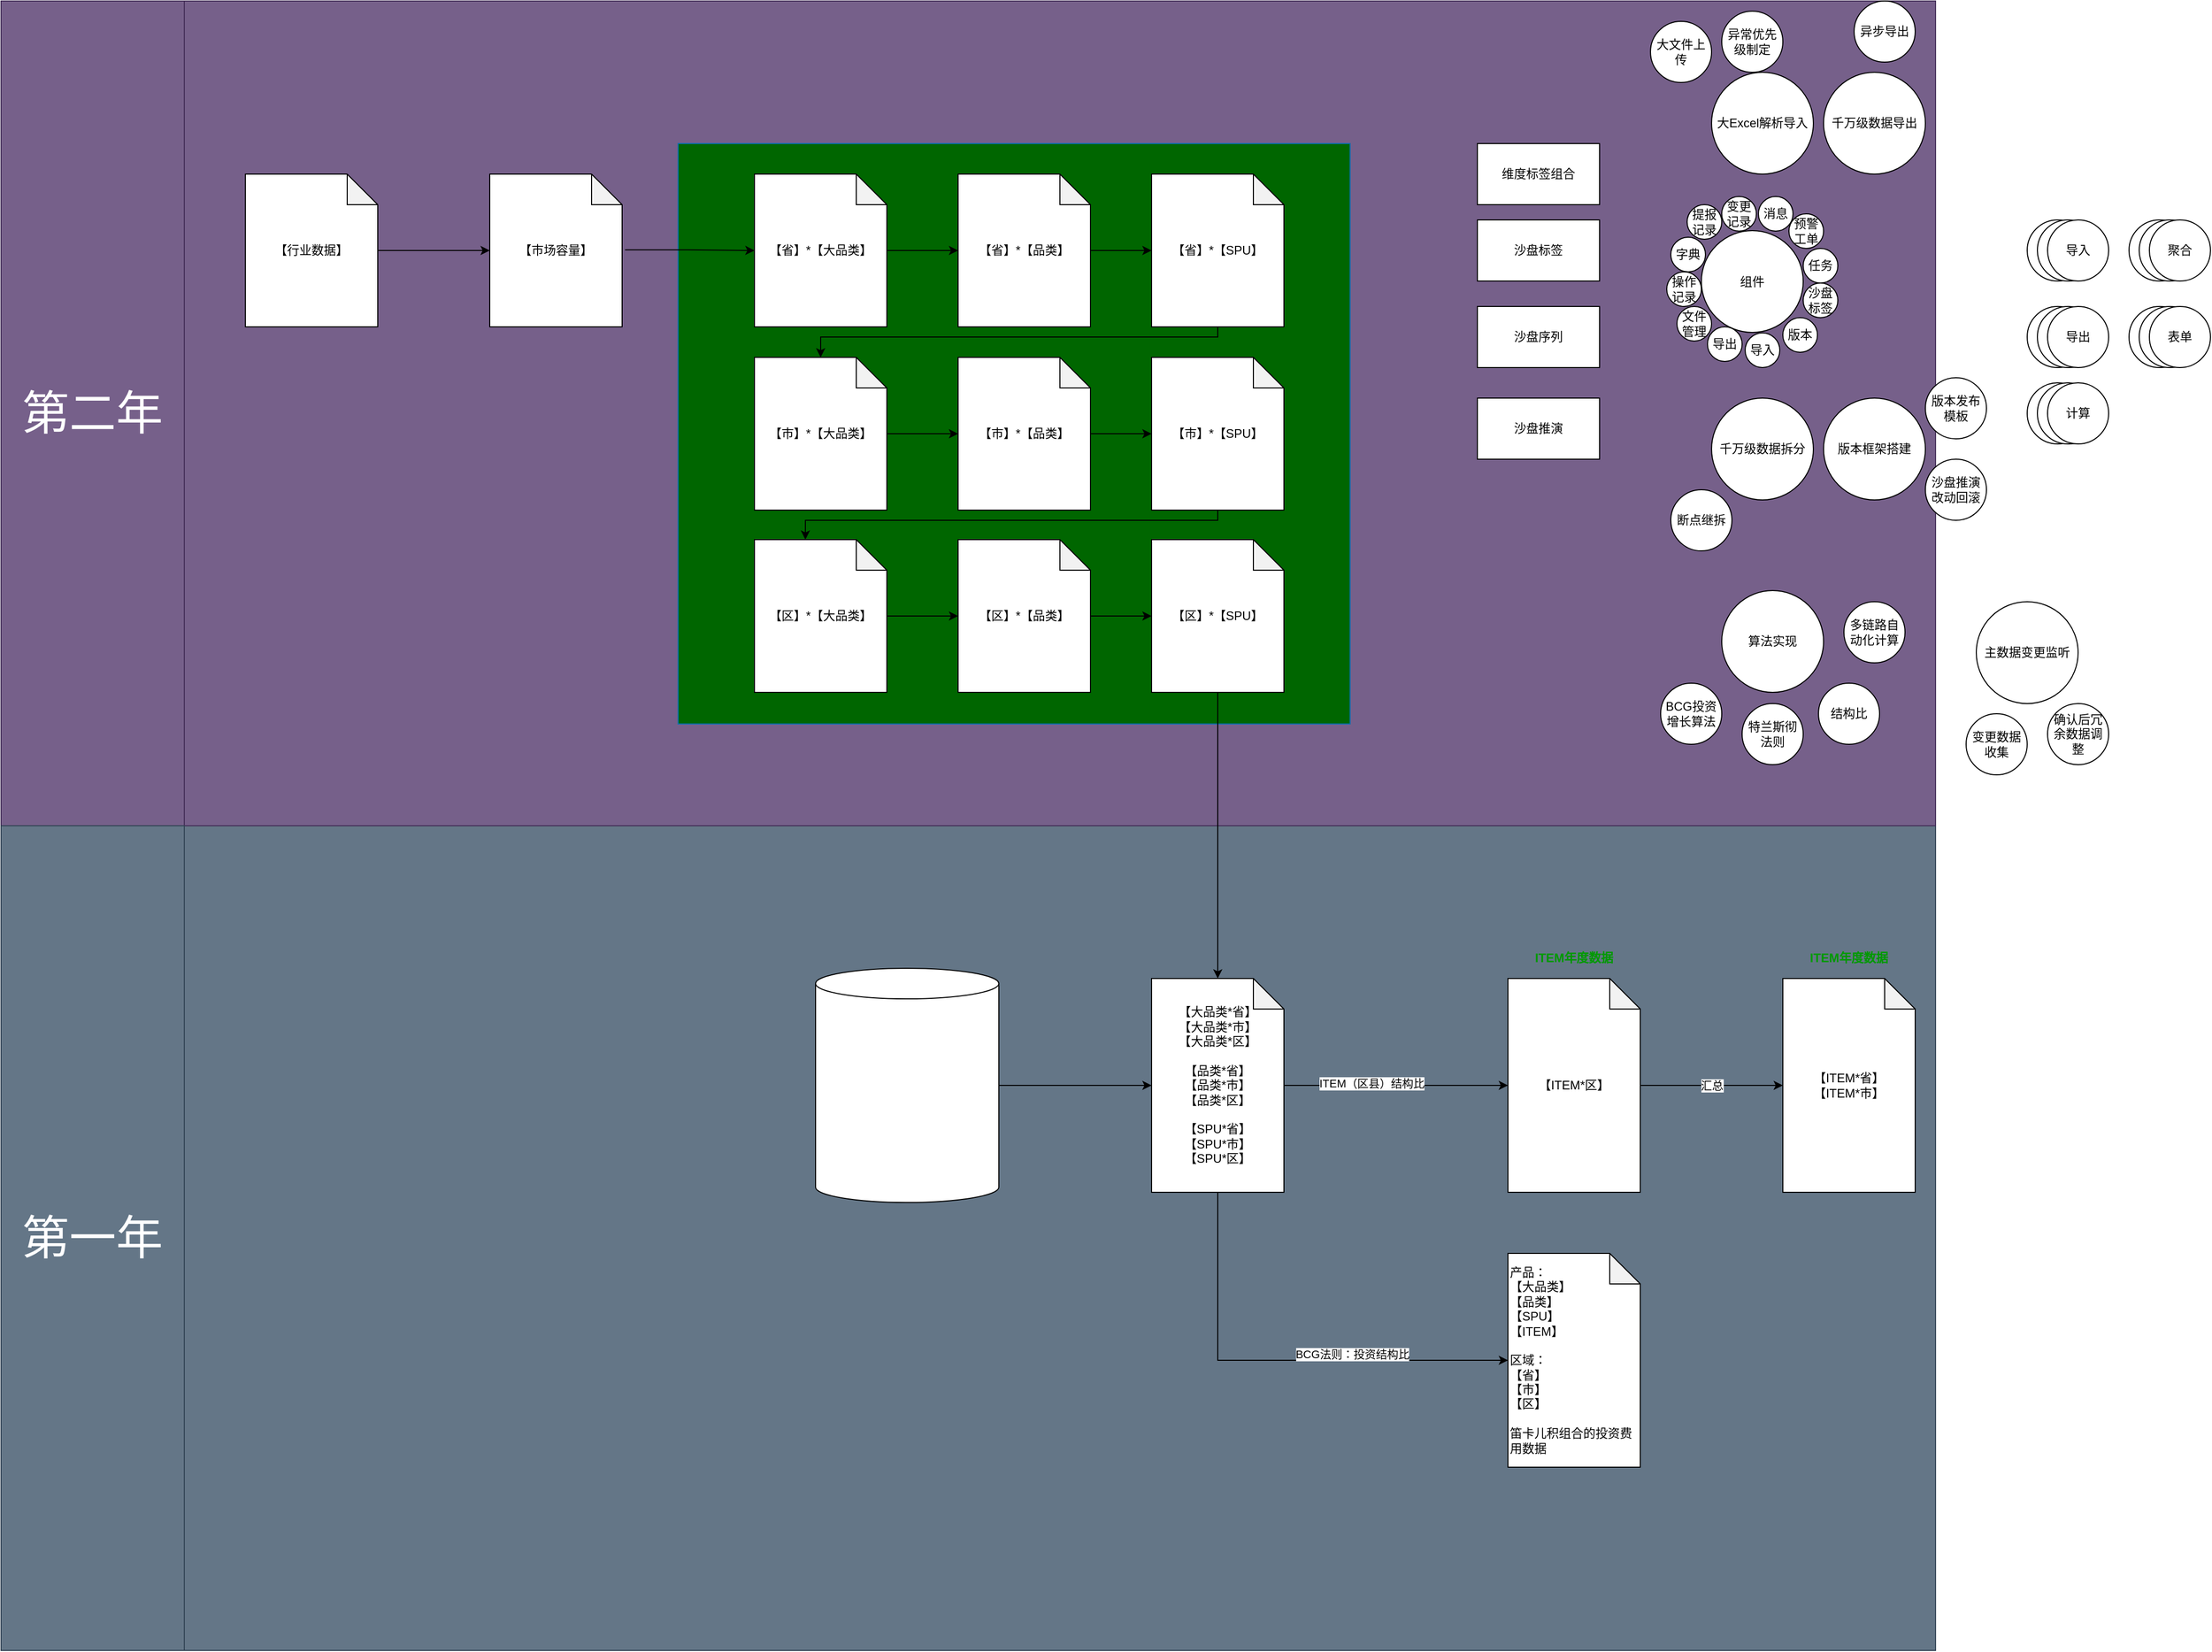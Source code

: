 <mxfile version="21.3.8" type="github">
  <diagram name="第 1 页" id="8OH2w3zE5pinLje4Pi6W">
    <mxGraphModel dx="3135" dy="1960" grid="1" gridSize="10" guides="1" tooltips="1" connect="1" arrows="1" fold="1" page="1" pageScale="1" pageWidth="827" pageHeight="1169" math="0" shadow="0">
      <root>
        <mxCell id="0" />
        <mxCell id="1" parent="0" />
        <mxCell id="eHLW0SlGa90sGgPydKtf-51" value="" style="rounded=0;whiteSpace=wrap;html=1;fillColor=#647687;fontColor=#ffffff;strokeColor=#314354;" vertex="1" parent="1">
          <mxGeometry x="-900" width="1720" height="810" as="geometry" />
        </mxCell>
        <mxCell id="eHLW0SlGa90sGgPydKtf-50" value="" style="rounded=0;whiteSpace=wrap;html=1;fillColor=#76608a;fontColor=#ffffff;strokeColor=#432D57;" vertex="1" parent="1">
          <mxGeometry x="-900" y="-810" width="1720" height="810" as="geometry" />
        </mxCell>
        <mxCell id="eHLW0SlGa90sGgPydKtf-46" value="" style="rounded=0;whiteSpace=wrap;html=1;fillColor=#006600;fontColor=#ffffff;strokeColor=#006EAF;" vertex="1" parent="1">
          <mxGeometry x="-415" y="-670" width="660" height="570" as="geometry" />
        </mxCell>
        <mxCell id="eHLW0SlGa90sGgPydKtf-5" value="" style="edgeStyle=orthogonalEdgeStyle;rounded=0;orthogonalLoop=1;jettySize=auto;html=1;" edge="1" parent="1" source="eHLW0SlGa90sGgPydKtf-2" target="eHLW0SlGa90sGgPydKtf-4">
          <mxGeometry relative="1" as="geometry" />
        </mxCell>
        <mxCell id="eHLW0SlGa90sGgPydKtf-7" value="ITEM（区县）结构比" style="edgeLabel;html=1;align=center;verticalAlign=middle;resizable=0;points=[];" vertex="1" connectable="0" parent="eHLW0SlGa90sGgPydKtf-5">
          <mxGeometry x="-0.22" y="2" relative="1" as="geometry">
            <mxPoint as="offset" />
          </mxGeometry>
        </mxCell>
        <mxCell id="eHLW0SlGa90sGgPydKtf-10" style="edgeStyle=orthogonalEdgeStyle;rounded=0;orthogonalLoop=1;jettySize=auto;html=1;exitX=0.5;exitY=1;exitDx=0;exitDy=0;exitPerimeter=0;entryX=0;entryY=0.5;entryDx=0;entryDy=0;entryPerimeter=0;" edge="1" parent="1" source="eHLW0SlGa90sGgPydKtf-2" target="eHLW0SlGa90sGgPydKtf-8">
          <mxGeometry relative="1" as="geometry" />
        </mxCell>
        <mxCell id="eHLW0SlGa90sGgPydKtf-14" value="BCG法则：投资结构比" style="edgeLabel;html=1;align=center;verticalAlign=middle;resizable=0;points=[];" vertex="1" connectable="0" parent="eHLW0SlGa90sGgPydKtf-10">
          <mxGeometry x="0.319" y="6" relative="1" as="geometry">
            <mxPoint as="offset" />
          </mxGeometry>
        </mxCell>
        <mxCell id="eHLW0SlGa90sGgPydKtf-2" value="【大品类*省】&lt;br&gt;【大品类*市】&lt;br&gt;【大品类*区】&lt;br&gt;&lt;br&gt;【品类*省】&lt;br&gt;【品类*市】&lt;br&gt;【品类*区】&lt;br&gt;&lt;br&gt;【SPU*省】&lt;br&gt;【SPU*市】&lt;br&gt;【SPU*区】&lt;br&gt;" style="shape=note;whiteSpace=wrap;html=1;backgroundOutline=1;darkOpacity=0.05;" vertex="1" parent="1">
          <mxGeometry x="50" y="150" width="130" height="210" as="geometry" />
        </mxCell>
        <mxCell id="eHLW0SlGa90sGgPydKtf-13" value="汇总" style="edgeStyle=orthogonalEdgeStyle;rounded=0;orthogonalLoop=1;jettySize=auto;html=1;" edge="1" parent="1" source="eHLW0SlGa90sGgPydKtf-4" target="eHLW0SlGa90sGgPydKtf-12">
          <mxGeometry relative="1" as="geometry" />
        </mxCell>
        <mxCell id="eHLW0SlGa90sGgPydKtf-4" value="【ITEM*区】" style="shape=note;whiteSpace=wrap;html=1;backgroundOutline=1;darkOpacity=0.05;" vertex="1" parent="1">
          <mxGeometry x="400" y="150" width="130" height="210" as="geometry" />
        </mxCell>
        <mxCell id="eHLW0SlGa90sGgPydKtf-8" value="产品：&lt;br&gt;【大品类】&lt;br&gt;【品类】&lt;br&gt;【SPU】&lt;br&gt;【ITEM】&lt;br&gt;&lt;br&gt;区域：&lt;br&gt;【省】&lt;br&gt;【市】&lt;br&gt;【区】&lt;br&gt;&lt;br&gt;笛卡儿积组合的投资费用数据" style="shape=note;whiteSpace=wrap;html=1;backgroundOutline=1;darkOpacity=0.05;align=left;" vertex="1" parent="1">
          <mxGeometry x="400" y="420" width="130" height="210" as="geometry" />
        </mxCell>
        <mxCell id="eHLW0SlGa90sGgPydKtf-11" value="ITEM年度数据" style="text;html=1;strokeColor=none;fillColor=none;align=center;verticalAlign=middle;whiteSpace=wrap;rounded=0;fontStyle=1;fontColor=#009900;" vertex="1" parent="1">
          <mxGeometry x="410" y="120" width="110" height="20" as="geometry" />
        </mxCell>
        <mxCell id="eHLW0SlGa90sGgPydKtf-12" value="【ITEM*省】&lt;br&gt;【ITEM*市】" style="shape=note;whiteSpace=wrap;html=1;backgroundOutline=1;darkOpacity=0.05;" vertex="1" parent="1">
          <mxGeometry x="670" y="150" width="130" height="210" as="geometry" />
        </mxCell>
        <mxCell id="eHLW0SlGa90sGgPydKtf-15" value="ITEM年度数据" style="text;html=1;strokeColor=none;fillColor=none;align=center;verticalAlign=middle;whiteSpace=wrap;rounded=0;fontStyle=1;fontColor=#009900;" vertex="1" parent="1">
          <mxGeometry x="680" y="120" width="110" height="20" as="geometry" />
        </mxCell>
        <mxCell id="eHLW0SlGa90sGgPydKtf-19" value="" style="edgeStyle=orthogonalEdgeStyle;rounded=0;orthogonalLoop=1;jettySize=auto;html=1;" edge="1" parent="1" source="eHLW0SlGa90sGgPydKtf-17" target="eHLW0SlGa90sGgPydKtf-18">
          <mxGeometry relative="1" as="geometry" />
        </mxCell>
        <mxCell id="eHLW0SlGa90sGgPydKtf-17" value="【行业数据】" style="shape=note;whiteSpace=wrap;html=1;backgroundOutline=1;darkOpacity=0.05;" vertex="1" parent="1">
          <mxGeometry x="-840" y="-640" width="130" height="150" as="geometry" />
        </mxCell>
        <mxCell id="eHLW0SlGa90sGgPydKtf-37" style="edgeStyle=orthogonalEdgeStyle;rounded=0;orthogonalLoop=1;jettySize=auto;html=1;exitX=1.022;exitY=0.496;exitDx=0;exitDy=0;exitPerimeter=0;entryX=0;entryY=0.5;entryDx=0;entryDy=0;entryPerimeter=0;" edge="1" parent="1" source="eHLW0SlGa90sGgPydKtf-18" target="eHLW0SlGa90sGgPydKtf-22">
          <mxGeometry relative="1" as="geometry" />
        </mxCell>
        <mxCell id="eHLW0SlGa90sGgPydKtf-18" value="【市场容量】" style="shape=note;whiteSpace=wrap;html=1;backgroundOutline=1;darkOpacity=0.05;" vertex="1" parent="1">
          <mxGeometry x="-600" y="-640" width="130" height="150" as="geometry" />
        </mxCell>
        <mxCell id="eHLW0SlGa90sGgPydKtf-38" value="" style="edgeStyle=orthogonalEdgeStyle;rounded=0;orthogonalLoop=1;jettySize=auto;html=1;" edge="1" parent="1" source="eHLW0SlGa90sGgPydKtf-22" target="eHLW0SlGa90sGgPydKtf-23">
          <mxGeometry relative="1" as="geometry" />
        </mxCell>
        <mxCell id="eHLW0SlGa90sGgPydKtf-22" value="【省】*【大品类】" style="shape=note;whiteSpace=wrap;html=1;backgroundOutline=1;darkOpacity=0.05;" vertex="1" parent="1">
          <mxGeometry x="-340" y="-640" width="130" height="150" as="geometry" />
        </mxCell>
        <mxCell id="eHLW0SlGa90sGgPydKtf-39" value="" style="edgeStyle=orthogonalEdgeStyle;rounded=0;orthogonalLoop=1;jettySize=auto;html=1;" edge="1" parent="1" source="eHLW0SlGa90sGgPydKtf-23" target="eHLW0SlGa90sGgPydKtf-24">
          <mxGeometry relative="1" as="geometry" />
        </mxCell>
        <mxCell id="eHLW0SlGa90sGgPydKtf-23" value="【省】*【品类】" style="shape=note;whiteSpace=wrap;html=1;backgroundOutline=1;darkOpacity=0.05;" vertex="1" parent="1">
          <mxGeometry x="-140" y="-640" width="130" height="150" as="geometry" />
        </mxCell>
        <mxCell id="eHLW0SlGa90sGgPydKtf-40" style="edgeStyle=orthogonalEdgeStyle;rounded=0;orthogonalLoop=1;jettySize=auto;html=1;entryX=0.5;entryY=0;entryDx=0;entryDy=0;entryPerimeter=0;" edge="1" parent="1" source="eHLW0SlGa90sGgPydKtf-24" target="eHLW0SlGa90sGgPydKtf-31">
          <mxGeometry relative="1" as="geometry">
            <Array as="points">
              <mxPoint x="115" y="-480" />
              <mxPoint x="-275" y="-480" />
            </Array>
          </mxGeometry>
        </mxCell>
        <mxCell id="eHLW0SlGa90sGgPydKtf-24" value="【省】*【SPU】" style="shape=note;whiteSpace=wrap;html=1;backgroundOutline=1;darkOpacity=0.05;" vertex="1" parent="1">
          <mxGeometry x="50" y="-640" width="130" height="150" as="geometry" />
        </mxCell>
        <mxCell id="eHLW0SlGa90sGgPydKtf-41" value="" style="edgeStyle=orthogonalEdgeStyle;rounded=0;orthogonalLoop=1;jettySize=auto;html=1;" edge="1" parent="1" source="eHLW0SlGa90sGgPydKtf-31" target="eHLW0SlGa90sGgPydKtf-32">
          <mxGeometry relative="1" as="geometry" />
        </mxCell>
        <mxCell id="eHLW0SlGa90sGgPydKtf-31" value="【市】*【大品类】" style="shape=note;whiteSpace=wrap;html=1;backgroundOutline=1;darkOpacity=0.05;" vertex="1" parent="1">
          <mxGeometry x="-340" y="-460" width="130" height="150" as="geometry" />
        </mxCell>
        <mxCell id="eHLW0SlGa90sGgPydKtf-42" value="" style="edgeStyle=orthogonalEdgeStyle;rounded=0;orthogonalLoop=1;jettySize=auto;html=1;" edge="1" parent="1" source="eHLW0SlGa90sGgPydKtf-32" target="eHLW0SlGa90sGgPydKtf-33">
          <mxGeometry relative="1" as="geometry" />
        </mxCell>
        <mxCell id="eHLW0SlGa90sGgPydKtf-32" value="【市】*【品类】" style="shape=note;whiteSpace=wrap;html=1;backgroundOutline=1;darkOpacity=0.05;" vertex="1" parent="1">
          <mxGeometry x="-140" y="-460" width="130" height="150" as="geometry" />
        </mxCell>
        <mxCell id="eHLW0SlGa90sGgPydKtf-43" style="edgeStyle=orthogonalEdgeStyle;rounded=0;orthogonalLoop=1;jettySize=auto;html=1;entryX=0;entryY=0;entryDx=50;entryDy=0;entryPerimeter=0;" edge="1" parent="1" source="eHLW0SlGa90sGgPydKtf-33" target="eHLW0SlGa90sGgPydKtf-34">
          <mxGeometry relative="1" as="geometry">
            <Array as="points">
              <mxPoint x="115" y="-300" />
              <mxPoint x="-290" y="-300" />
            </Array>
          </mxGeometry>
        </mxCell>
        <mxCell id="eHLW0SlGa90sGgPydKtf-33" value="【市】*【SPU】" style="shape=note;whiteSpace=wrap;html=1;backgroundOutline=1;darkOpacity=0.05;" vertex="1" parent="1">
          <mxGeometry x="50" y="-460" width="130" height="150" as="geometry" />
        </mxCell>
        <mxCell id="eHLW0SlGa90sGgPydKtf-44" value="" style="edgeStyle=orthogonalEdgeStyle;rounded=0;orthogonalLoop=1;jettySize=auto;html=1;" edge="1" parent="1" source="eHLW0SlGa90sGgPydKtf-34" target="eHLW0SlGa90sGgPydKtf-35">
          <mxGeometry relative="1" as="geometry" />
        </mxCell>
        <mxCell id="eHLW0SlGa90sGgPydKtf-34" value="【区】*【大品类】" style="shape=note;whiteSpace=wrap;html=1;backgroundOutline=1;darkOpacity=0.05;" vertex="1" parent="1">
          <mxGeometry x="-340" y="-281" width="130" height="150" as="geometry" />
        </mxCell>
        <mxCell id="eHLW0SlGa90sGgPydKtf-45" value="" style="edgeStyle=orthogonalEdgeStyle;rounded=0;orthogonalLoop=1;jettySize=auto;html=1;" edge="1" parent="1" source="eHLW0SlGa90sGgPydKtf-35" target="eHLW0SlGa90sGgPydKtf-36">
          <mxGeometry relative="1" as="geometry" />
        </mxCell>
        <mxCell id="eHLW0SlGa90sGgPydKtf-35" value="【区】*【品类】" style="shape=note;whiteSpace=wrap;html=1;backgroundOutline=1;darkOpacity=0.05;" vertex="1" parent="1">
          <mxGeometry x="-140" y="-281" width="130" height="150" as="geometry" />
        </mxCell>
        <mxCell id="eHLW0SlGa90sGgPydKtf-47" style="edgeStyle=orthogonalEdgeStyle;rounded=0;orthogonalLoop=1;jettySize=auto;html=1;exitX=0.5;exitY=1;exitDx=0;exitDy=0;exitPerimeter=0;" edge="1" parent="1" source="eHLW0SlGa90sGgPydKtf-36" target="eHLW0SlGa90sGgPydKtf-2">
          <mxGeometry relative="1" as="geometry" />
        </mxCell>
        <mxCell id="eHLW0SlGa90sGgPydKtf-36" value="【区】*【SPU】" style="shape=note;whiteSpace=wrap;html=1;backgroundOutline=1;darkOpacity=0.05;" vertex="1" parent="1">
          <mxGeometry x="50" y="-281" width="130" height="150" as="geometry" />
        </mxCell>
        <mxCell id="eHLW0SlGa90sGgPydKtf-49" style="edgeStyle=orthogonalEdgeStyle;rounded=0;orthogonalLoop=1;jettySize=auto;html=1;exitX=1;exitY=0.5;exitDx=0;exitDy=0;exitPerimeter=0;entryX=0;entryY=0.5;entryDx=0;entryDy=0;entryPerimeter=0;" edge="1" parent="1" source="eHLW0SlGa90sGgPydKtf-48" target="eHLW0SlGa90sGgPydKtf-2">
          <mxGeometry relative="1" as="geometry" />
        </mxCell>
        <mxCell id="eHLW0SlGa90sGgPydKtf-48" value="" style="shape=cylinder3;whiteSpace=wrap;html=1;boundedLbl=1;backgroundOutline=1;size=15;" vertex="1" parent="1">
          <mxGeometry x="-280" y="140" width="180" height="230" as="geometry" />
        </mxCell>
        <mxCell id="eHLW0SlGa90sGgPydKtf-52" value="&lt;font style=&quot;font-size: 46px;&quot;&gt;第二年&lt;/font&gt;" style="rounded=0;whiteSpace=wrap;html=1;fillColor=#76608a;fontColor=#ffffff;strokeColor=#432D57;" vertex="1" parent="1">
          <mxGeometry x="-1080" y="-810" width="180" height="810" as="geometry" />
        </mxCell>
        <mxCell id="eHLW0SlGa90sGgPydKtf-53" value="&lt;font style=&quot;font-size: 46px;&quot;&gt;第一年&lt;/font&gt;" style="rounded=0;whiteSpace=wrap;html=1;fillColor=#647687;fontColor=#ffffff;strokeColor=#314354;" vertex="1" parent="1">
          <mxGeometry x="-1080" width="180" height="810" as="geometry" />
        </mxCell>
        <mxCell id="eHLW0SlGa90sGgPydKtf-57" value="维度标签组合" style="rounded=0;whiteSpace=wrap;html=1;" vertex="1" parent="1">
          <mxGeometry x="370" y="-670" width="120" height="60" as="geometry" />
        </mxCell>
        <mxCell id="eHLW0SlGa90sGgPydKtf-58" value="沙盘标签" style="rounded=0;whiteSpace=wrap;html=1;" vertex="1" parent="1">
          <mxGeometry x="370" y="-595" width="120" height="60" as="geometry" />
        </mxCell>
        <mxCell id="eHLW0SlGa90sGgPydKtf-59" value="沙盘序列" style="rounded=0;whiteSpace=wrap;html=1;" vertex="1" parent="1">
          <mxGeometry x="370" y="-510" width="120" height="60" as="geometry" />
        </mxCell>
        <mxCell id="eHLW0SlGa90sGgPydKtf-60" value="沙盘推演" style="rounded=0;whiteSpace=wrap;html=1;" vertex="1" parent="1">
          <mxGeometry x="370" y="-420" width="120" height="60" as="geometry" />
        </mxCell>
        <mxCell id="eHLW0SlGa90sGgPydKtf-61" value="大Excel解析导入" style="ellipse;whiteSpace=wrap;html=1;aspect=fixed;" vertex="1" parent="1">
          <mxGeometry x="600" y="-740" width="100" height="100" as="geometry" />
        </mxCell>
        <mxCell id="eHLW0SlGa90sGgPydKtf-64" value="千万级数据拆分" style="ellipse;whiteSpace=wrap;html=1;aspect=fixed;" vertex="1" parent="1">
          <mxGeometry x="600" y="-420" width="100" height="100" as="geometry" />
        </mxCell>
        <mxCell id="eHLW0SlGa90sGgPydKtf-66" value="千万级数据导出" style="ellipse;whiteSpace=wrap;html=1;aspect=fixed;" vertex="1" parent="1">
          <mxGeometry x="710" y="-740" width="100" height="100" as="geometry" />
        </mxCell>
        <mxCell id="eHLW0SlGa90sGgPydKtf-68" value="预警工单" style="ellipse;whiteSpace=wrap;html=1;aspect=fixed;" vertex="1" parent="1">
          <mxGeometry x="676" y="-601" width="34" height="34" as="geometry" />
        </mxCell>
        <mxCell id="eHLW0SlGa90sGgPydKtf-69" value="大文件上传" style="ellipse;whiteSpace=wrap;html=1;aspect=fixed;" vertex="1" parent="1">
          <mxGeometry x="540" y="-790" width="60" height="60" as="geometry" />
        </mxCell>
        <mxCell id="eHLW0SlGa90sGgPydKtf-70" value="断点继拆" style="ellipse;whiteSpace=wrap;html=1;aspect=fixed;" vertex="1" parent="1">
          <mxGeometry x="560" y="-330" width="60" height="60" as="geometry" />
        </mxCell>
        <mxCell id="eHLW0SlGa90sGgPydKtf-71" value="版本框架搭建" style="ellipse;whiteSpace=wrap;html=1;aspect=fixed;" vertex="1" parent="1">
          <mxGeometry x="710" y="-420" width="100" height="100" as="geometry" />
        </mxCell>
        <mxCell id="eHLW0SlGa90sGgPydKtf-72" value="算法实现" style="ellipse;whiteSpace=wrap;html=1;aspect=fixed;" vertex="1" parent="1">
          <mxGeometry x="610" y="-231" width="100" height="100" as="geometry" />
        </mxCell>
        <mxCell id="eHLW0SlGa90sGgPydKtf-73" value="BCG投资增长算法" style="ellipse;whiteSpace=wrap;html=1;aspect=fixed;" vertex="1" parent="1">
          <mxGeometry x="550" y="-140" width="60" height="60" as="geometry" />
        </mxCell>
        <mxCell id="eHLW0SlGa90sGgPydKtf-74" value="特兰斯彻法则" style="ellipse;whiteSpace=wrap;html=1;aspect=fixed;" vertex="1" parent="1">
          <mxGeometry x="630" y="-120" width="60" height="60" as="geometry" />
        </mxCell>
        <mxCell id="eHLW0SlGa90sGgPydKtf-75" value="结构比" style="ellipse;whiteSpace=wrap;html=1;aspect=fixed;" vertex="1" parent="1">
          <mxGeometry x="705" y="-140" width="60" height="60" as="geometry" />
        </mxCell>
        <mxCell id="eHLW0SlGa90sGgPydKtf-76" value="多链路自动化计算" style="ellipse;whiteSpace=wrap;html=1;aspect=fixed;" vertex="1" parent="1">
          <mxGeometry x="730" y="-220" width="60" height="60" as="geometry" />
        </mxCell>
        <mxCell id="eHLW0SlGa90sGgPydKtf-77" value="版本发布模板" style="ellipse;whiteSpace=wrap;html=1;aspect=fixed;" vertex="1" parent="1">
          <mxGeometry x="810" y="-440" width="60" height="60" as="geometry" />
        </mxCell>
        <mxCell id="eHLW0SlGa90sGgPydKtf-78" value="异步导出" style="ellipse;whiteSpace=wrap;html=1;aspect=fixed;" vertex="1" parent="1">
          <mxGeometry x="740" y="-810" width="60" height="60" as="geometry" />
        </mxCell>
        <mxCell id="eHLW0SlGa90sGgPydKtf-80" value="异常优先级制定" style="ellipse;whiteSpace=wrap;html=1;aspect=fixed;" vertex="1" parent="1">
          <mxGeometry x="610" y="-800" width="60" height="60" as="geometry" />
        </mxCell>
        <mxCell id="eHLW0SlGa90sGgPydKtf-81" value="主数据变更监听" style="ellipse;whiteSpace=wrap;html=1;aspect=fixed;" vertex="1" parent="1">
          <mxGeometry x="860" y="-220" width="100" height="100" as="geometry" />
        </mxCell>
        <mxCell id="eHLW0SlGa90sGgPydKtf-82" value="变更数据收集" style="ellipse;whiteSpace=wrap;html=1;aspect=fixed;" vertex="1" parent="1">
          <mxGeometry x="850" y="-110" width="60" height="60" as="geometry" />
        </mxCell>
        <mxCell id="eHLW0SlGa90sGgPydKtf-83" value="确认后冗余数据调整" style="ellipse;whiteSpace=wrap;html=1;aspect=fixed;" vertex="1" parent="1">
          <mxGeometry x="930" y="-120" width="60" height="60" as="geometry" />
        </mxCell>
        <mxCell id="eHLW0SlGa90sGgPydKtf-84" value="沙盘推演&lt;br&gt;改动回滚" style="ellipse;whiteSpace=wrap;html=1;aspect=fixed;" vertex="1" parent="1">
          <mxGeometry x="810" y="-360" width="60" height="60" as="geometry" />
        </mxCell>
        <mxCell id="eHLW0SlGa90sGgPydKtf-87" value="导入" style="ellipse;whiteSpace=wrap;html=1;aspect=fixed;" vertex="1" parent="1">
          <mxGeometry x="910" y="-595" width="60" height="60" as="geometry" />
        </mxCell>
        <mxCell id="eHLW0SlGa90sGgPydKtf-88" value="导入" style="ellipse;whiteSpace=wrap;html=1;aspect=fixed;" vertex="1" parent="1">
          <mxGeometry x="920" y="-595" width="60" height="60" as="geometry" />
        </mxCell>
        <mxCell id="eHLW0SlGa90sGgPydKtf-89" value="导入" style="ellipse;whiteSpace=wrap;html=1;aspect=fixed;" vertex="1" parent="1">
          <mxGeometry x="930" y="-595" width="60" height="60" as="geometry" />
        </mxCell>
        <mxCell id="eHLW0SlGa90sGgPydKtf-90" value="导入" style="ellipse;whiteSpace=wrap;html=1;aspect=fixed;" vertex="1" parent="1">
          <mxGeometry x="910" y="-510" width="60" height="60" as="geometry" />
        </mxCell>
        <mxCell id="eHLW0SlGa90sGgPydKtf-91" value="导入" style="ellipse;whiteSpace=wrap;html=1;aspect=fixed;" vertex="1" parent="1">
          <mxGeometry x="920" y="-510" width="60" height="60" as="geometry" />
        </mxCell>
        <mxCell id="eHLW0SlGa90sGgPydKtf-92" value="导出" style="ellipse;whiteSpace=wrap;html=1;aspect=fixed;" vertex="1" parent="1">
          <mxGeometry x="930" y="-510" width="60" height="60" as="geometry" />
        </mxCell>
        <mxCell id="eHLW0SlGa90sGgPydKtf-93" value="导入" style="ellipse;whiteSpace=wrap;html=1;aspect=fixed;" vertex="1" parent="1">
          <mxGeometry x="1010" y="-595" width="60" height="60" as="geometry" />
        </mxCell>
        <mxCell id="eHLW0SlGa90sGgPydKtf-94" value="导入" style="ellipse;whiteSpace=wrap;html=1;aspect=fixed;" vertex="1" parent="1">
          <mxGeometry x="1020" y="-595" width="60" height="60" as="geometry" />
        </mxCell>
        <mxCell id="eHLW0SlGa90sGgPydKtf-95" value="聚合" style="ellipse;whiteSpace=wrap;html=1;aspect=fixed;" vertex="1" parent="1">
          <mxGeometry x="1030" y="-595" width="60" height="60" as="geometry" />
        </mxCell>
        <mxCell id="eHLW0SlGa90sGgPydKtf-96" value="导入" style="ellipse;whiteSpace=wrap;html=1;aspect=fixed;" vertex="1" parent="1">
          <mxGeometry x="1010" y="-510" width="60" height="60" as="geometry" />
        </mxCell>
        <mxCell id="eHLW0SlGa90sGgPydKtf-97" value="导入" style="ellipse;whiteSpace=wrap;html=1;aspect=fixed;" vertex="1" parent="1">
          <mxGeometry x="1020" y="-510" width="60" height="60" as="geometry" />
        </mxCell>
        <mxCell id="eHLW0SlGa90sGgPydKtf-98" value="表单" style="ellipse;whiteSpace=wrap;html=1;aspect=fixed;" vertex="1" parent="1">
          <mxGeometry x="1030" y="-510" width="60" height="60" as="geometry" />
        </mxCell>
        <mxCell id="eHLW0SlGa90sGgPydKtf-99" value="组件" style="ellipse;whiteSpace=wrap;html=1;aspect=fixed;" vertex="1" parent="1">
          <mxGeometry x="590" y="-584.5" width="100" height="100" as="geometry" />
        </mxCell>
        <mxCell id="eHLW0SlGa90sGgPydKtf-100" value="任务" style="ellipse;whiteSpace=wrap;html=1;aspect=fixed;" vertex="1" parent="1">
          <mxGeometry x="690" y="-567" width="34" height="34" as="geometry" />
        </mxCell>
        <mxCell id="eHLW0SlGa90sGgPydKtf-101" value="沙盘标签" style="ellipse;whiteSpace=wrap;html=1;aspect=fixed;" vertex="1" parent="1">
          <mxGeometry x="690" y="-533" width="34" height="34" as="geometry" />
        </mxCell>
        <mxCell id="eHLW0SlGa90sGgPydKtf-102" value="版本" style="ellipse;whiteSpace=wrap;html=1;aspect=fixed;" vertex="1" parent="1">
          <mxGeometry x="670" y="-499" width="34" height="34" as="geometry" />
        </mxCell>
        <mxCell id="eHLW0SlGa90sGgPydKtf-103" value="导入" style="ellipse;whiteSpace=wrap;html=1;aspect=fixed;" vertex="1" parent="1">
          <mxGeometry x="633" y="-484" width="34" height="34" as="geometry" />
        </mxCell>
        <mxCell id="eHLW0SlGa90sGgPydKtf-104" value="导出" style="ellipse;whiteSpace=wrap;html=1;aspect=fixed;" vertex="1" parent="1">
          <mxGeometry x="596" y="-490" width="34" height="34" as="geometry" />
        </mxCell>
        <mxCell id="eHLW0SlGa90sGgPydKtf-106" value="文件管理" style="ellipse;whiteSpace=wrap;html=1;aspect=fixed;" vertex="1" parent="1">
          <mxGeometry x="566" y="-510" width="34" height="34" as="geometry" />
        </mxCell>
        <mxCell id="eHLW0SlGa90sGgPydKtf-107" value="操作记录" style="ellipse;whiteSpace=wrap;html=1;aspect=fixed;" vertex="1" parent="1">
          <mxGeometry x="556" y="-544" width="34" height="34" as="geometry" />
        </mxCell>
        <mxCell id="eHLW0SlGa90sGgPydKtf-109" value="字典" style="ellipse;whiteSpace=wrap;html=1;aspect=fixed;" vertex="1" parent="1">
          <mxGeometry x="560" y="-578" width="34" height="34" as="geometry" />
        </mxCell>
        <mxCell id="eHLW0SlGa90sGgPydKtf-111" value="提报记录" style="ellipse;whiteSpace=wrap;html=1;aspect=fixed;" vertex="1" parent="1">
          <mxGeometry x="576" y="-610" width="34" height="34" as="geometry" />
        </mxCell>
        <mxCell id="eHLW0SlGa90sGgPydKtf-112" value="变更记录" style="ellipse;whiteSpace=wrap;html=1;aspect=fixed;" vertex="1" parent="1">
          <mxGeometry x="610" y="-618" width="34" height="34" as="geometry" />
        </mxCell>
        <mxCell id="eHLW0SlGa90sGgPydKtf-113" value="消息" style="ellipse;whiteSpace=wrap;html=1;aspect=fixed;" vertex="1" parent="1">
          <mxGeometry x="646" y="-618" width="34" height="34" as="geometry" />
        </mxCell>
        <mxCell id="eHLW0SlGa90sGgPydKtf-117" value="导入" style="ellipse;whiteSpace=wrap;html=1;aspect=fixed;" vertex="1" parent="1">
          <mxGeometry x="910" y="-435" width="60" height="60" as="geometry" />
        </mxCell>
        <mxCell id="eHLW0SlGa90sGgPydKtf-118" value="导入" style="ellipse;whiteSpace=wrap;html=1;aspect=fixed;" vertex="1" parent="1">
          <mxGeometry x="920" y="-435" width="60" height="60" as="geometry" />
        </mxCell>
        <mxCell id="eHLW0SlGa90sGgPydKtf-119" value="计算" style="ellipse;whiteSpace=wrap;html=1;aspect=fixed;" vertex="1" parent="1">
          <mxGeometry x="930" y="-435" width="60" height="60" as="geometry" />
        </mxCell>
      </root>
    </mxGraphModel>
  </diagram>
</mxfile>
